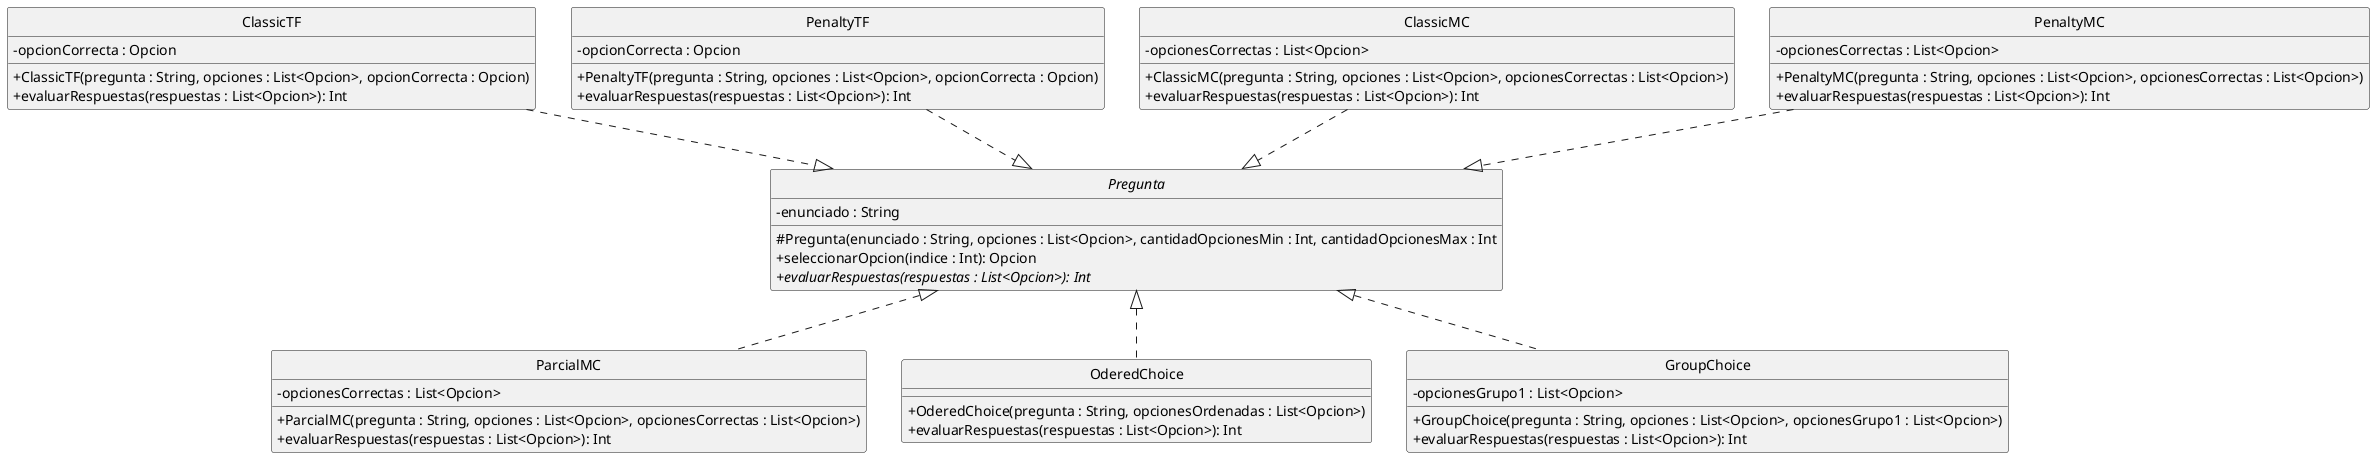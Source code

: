 @startuml

hide circle
skinparam classAttributeIconSize 0
skinparam monochrome true

abstract Pregunta {
    - enunciado : String
    # Pregunta(enunciado : String, opciones : List<Opcion>, cantidadOpcionesMin : Int, cantidadOpcionesMax : Int
    + seleccionarOpcion(indice : Int): Opcion
    + {abstract} evaluarRespuestas(respuestas : List<Opcion>): Int
}

class ClassicTF {
    - opcionCorrecta : Opcion
    + ClassicTF(pregunta : String, opciones : List<Opcion>, opcionCorrecta : Opcion)
    + evaluarRespuestas(respuestas : List<Opcion>): Int
}

class PenaltyTF {
    - opcionCorrecta : Opcion
    + PenaltyTF(pregunta : String, opciones : List<Opcion>, opcionCorrecta : Opcion)
    + evaluarRespuestas(respuestas : List<Opcion>): Int
}

class ClassicMC {
    - opcionesCorrectas : List<Opcion>
    + ClassicMC(pregunta : String, opciones : List<Opcion>, opcionesCorrectas : List<Opcion>)
    + evaluarRespuestas(respuestas : List<Opcion>): Int
}

class PenaltyMC {
    - opcionesCorrectas : List<Opcion>
    + PenaltyMC(pregunta : String, opciones : List<Opcion>, opcionesCorrectas : List<Opcion>)
    + evaluarRespuestas(respuestas : List<Opcion>): Int
}

class ParcialMC {
    - opcionesCorrectas : List<Opcion>
    + ParcialMC(pregunta : String, opciones : List<Opcion>, opcionesCorrectas : List<Opcion>)
    + evaluarRespuestas(respuestas : List<Opcion>): Int
}

class OderedChoice {
    + OderedChoice(pregunta : String, opcionesOrdenadas : List<Opcion>)
    + evaluarRespuestas(respuestas : List<Opcion>): Int
}

class GroupChoice {
    - opcionesGrupo1 : List<Opcion>
    + GroupChoice(pregunta : String, opciones : List<Opcion>, opcionesGrupo1 : List<Opcion>)
    + evaluarRespuestas(respuestas : List<Opcion>): Int
}

ClassicTF .down.|> Pregunta
ClassicMC .down.|> Pregunta
PenaltyTF .down.|> Pregunta
PenaltyMC .down.|> Pregunta
ParcialMC .up.|> Pregunta
OderedChoice .up.|> Pregunta
GroupChoice .up.|> Pregunta

@enduml
